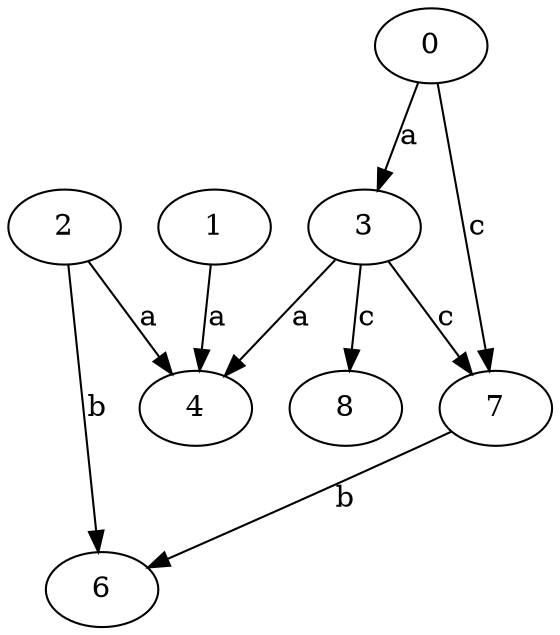 strict digraph  {
2;
3;
0;
4;
1;
6;
7;
8;
2 -> 4  [label=a];
2 -> 6  [label=b];
3 -> 4  [label=a];
3 -> 7  [label=c];
3 -> 8  [label=c];
0 -> 3  [label=a];
0 -> 7  [label=c];
1 -> 4  [label=a];
7 -> 6  [label=b];
}
